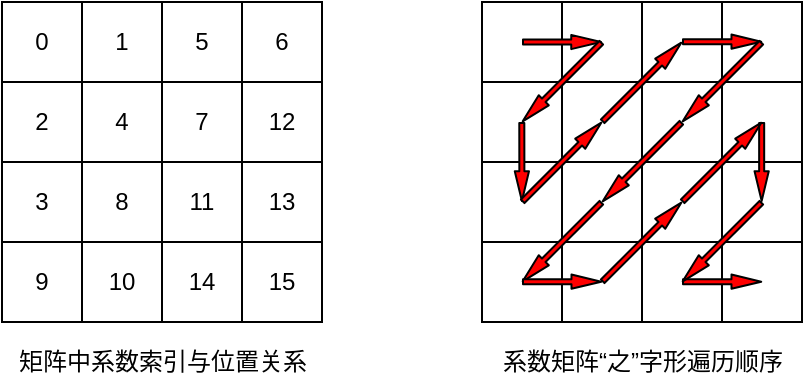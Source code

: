 <mxfile version="12.6.2" type="device"><diagram id="o1re-sGShgafP0WWAyhV" name="第 1 页"><mxGraphModel dx="474" dy="350" grid="1" gridSize="10" guides="1" tooltips="1" connect="1" arrows="1" fold="1" page="1" pageScale="1" pageWidth="827" pageHeight="1169" math="0" shadow="0"><root><mxCell id="0"/><mxCell id="1" parent="0"/><mxCell id="-pJEfwwxillE43JQ2SfB-37" value="0" style="rounded=0;whiteSpace=wrap;html=1;" vertex="1" parent="1"><mxGeometry x="40" y="80" width="40" height="40" as="geometry"/></mxCell><mxCell id="-pJEfwwxillE43JQ2SfB-38" value="1" style="rounded=0;whiteSpace=wrap;html=1;" vertex="1" parent="1"><mxGeometry x="80" y="80" width="40" height="40" as="geometry"/></mxCell><mxCell id="-pJEfwwxillE43JQ2SfB-39" value="5" style="rounded=0;whiteSpace=wrap;html=1;" vertex="1" parent="1"><mxGeometry x="120" y="80" width="40" height="40" as="geometry"/></mxCell><mxCell id="-pJEfwwxillE43JQ2SfB-40" value="6" style="rounded=0;whiteSpace=wrap;html=1;" vertex="1" parent="1"><mxGeometry x="160" y="80" width="40" height="40" as="geometry"/></mxCell><mxCell id="-pJEfwwxillE43JQ2SfB-42" value="2" style="rounded=0;whiteSpace=wrap;html=1;" vertex="1" parent="1"><mxGeometry x="40" y="120" width="40" height="40" as="geometry"/></mxCell><mxCell id="-pJEfwwxillE43JQ2SfB-44" value="7" style="rounded=0;whiteSpace=wrap;html=1;" vertex="1" parent="1"><mxGeometry x="120" y="120" width="40" height="40" as="geometry"/></mxCell><mxCell id="-pJEfwwxillE43JQ2SfB-45" value="12" style="rounded=0;whiteSpace=wrap;html=1;" vertex="1" parent="1"><mxGeometry x="160" y="120" width="40" height="40" as="geometry"/></mxCell><mxCell id="-pJEfwwxillE43JQ2SfB-46" value="3" style="rounded=0;whiteSpace=wrap;html=1;" vertex="1" parent="1"><mxGeometry x="40" y="160" width="40" height="40" as="geometry"/></mxCell><mxCell id="-pJEfwwxillE43JQ2SfB-47" value="8" style="rounded=0;whiteSpace=wrap;html=1;" vertex="1" parent="1"><mxGeometry x="80" y="160" width="40" height="40" as="geometry"/></mxCell><mxCell id="-pJEfwwxillE43JQ2SfB-48" value="11" style="rounded=0;whiteSpace=wrap;html=1;" vertex="1" parent="1"><mxGeometry x="120" y="160" width="40" height="40" as="geometry"/></mxCell><mxCell id="-pJEfwwxillE43JQ2SfB-49" value="13" style="rounded=0;whiteSpace=wrap;html=1;" vertex="1" parent="1"><mxGeometry x="160" y="160" width="40" height="40" as="geometry"/></mxCell><mxCell id="-pJEfwwxillE43JQ2SfB-50" value="9" style="rounded=0;whiteSpace=wrap;html=1;" vertex="1" parent="1"><mxGeometry x="40" y="200" width="40" height="40" as="geometry"/></mxCell><mxCell id="-pJEfwwxillE43JQ2SfB-51" value="10" style="rounded=0;whiteSpace=wrap;html=1;" vertex="1" parent="1"><mxGeometry x="80" y="200" width="40" height="40" as="geometry"/></mxCell><mxCell id="-pJEfwwxillE43JQ2SfB-52" value="14" style="rounded=0;whiteSpace=wrap;html=1;" vertex="1" parent="1"><mxGeometry x="120" y="200" width="40" height="40" as="geometry"/></mxCell><mxCell id="-pJEfwwxillE43JQ2SfB-53" value="15" style="rounded=0;whiteSpace=wrap;html=1;" vertex="1" parent="1"><mxGeometry x="160" y="200" width="40" height="40" as="geometry"/></mxCell><mxCell id="-pJEfwwxillE43JQ2SfB-64" value="" style="group" vertex="1" connectable="0" parent="1"><mxGeometry x="280" y="80" width="160" height="160" as="geometry"/></mxCell><mxCell id="-pJEfwwxillE43JQ2SfB-1" value="" style="rounded=0;whiteSpace=wrap;html=1;" vertex="1" parent="-pJEfwwxillE43JQ2SfB-64"><mxGeometry width="40" height="40" as="geometry"/></mxCell><mxCell id="-pJEfwwxillE43JQ2SfB-2" value="" style="rounded=0;whiteSpace=wrap;html=1;" vertex="1" parent="-pJEfwwxillE43JQ2SfB-64"><mxGeometry x="40" width="40" height="40" as="geometry"/></mxCell><mxCell id="-pJEfwwxillE43JQ2SfB-3" value="" style="rounded=0;whiteSpace=wrap;html=1;" vertex="1" parent="-pJEfwwxillE43JQ2SfB-64"><mxGeometry x="80" width="40" height="40" as="geometry"/></mxCell><mxCell id="-pJEfwwxillE43JQ2SfB-4" value="" style="rounded=0;whiteSpace=wrap;html=1;" vertex="1" parent="-pJEfwwxillE43JQ2SfB-64"><mxGeometry x="120" width="40" height="40" as="geometry"/></mxCell><mxCell id="-pJEfwwxillE43JQ2SfB-5" value="" style="rounded=0;whiteSpace=wrap;html=1;" vertex="1" parent="-pJEfwwxillE43JQ2SfB-64"><mxGeometry y="40" width="40" height="40" as="geometry"/></mxCell><mxCell id="-pJEfwwxillE43JQ2SfB-6" value="" style="rounded=0;whiteSpace=wrap;html=1;" vertex="1" parent="-pJEfwwxillE43JQ2SfB-64"><mxGeometry x="40" y="40" width="40" height="40" as="geometry"/></mxCell><mxCell id="-pJEfwwxillE43JQ2SfB-7" value="" style="rounded=0;whiteSpace=wrap;html=1;" vertex="1" parent="-pJEfwwxillE43JQ2SfB-64"><mxGeometry x="80" y="40" width="40" height="40" as="geometry"/></mxCell><mxCell id="-pJEfwwxillE43JQ2SfB-8" value="" style="rounded=0;whiteSpace=wrap;html=1;" vertex="1" parent="-pJEfwwxillE43JQ2SfB-64"><mxGeometry x="120" y="40" width="40" height="40" as="geometry"/></mxCell><mxCell id="-pJEfwwxillE43JQ2SfB-9" value="" style="rounded=0;whiteSpace=wrap;html=1;" vertex="1" parent="-pJEfwwxillE43JQ2SfB-64"><mxGeometry y="80" width="40" height="40" as="geometry"/></mxCell><mxCell id="-pJEfwwxillE43JQ2SfB-10" value="" style="rounded=0;whiteSpace=wrap;html=1;" vertex="1" parent="-pJEfwwxillE43JQ2SfB-64"><mxGeometry x="40" y="80" width="40" height="40" as="geometry"/></mxCell><mxCell id="-pJEfwwxillE43JQ2SfB-11" value="" style="rounded=0;whiteSpace=wrap;html=1;" vertex="1" parent="-pJEfwwxillE43JQ2SfB-64"><mxGeometry x="80" y="80" width="40" height="40" as="geometry"/></mxCell><mxCell id="-pJEfwwxillE43JQ2SfB-12" value="" style="rounded=0;whiteSpace=wrap;html=1;" vertex="1" parent="-pJEfwwxillE43JQ2SfB-64"><mxGeometry x="120" y="80" width="40" height="40" as="geometry"/></mxCell><mxCell id="-pJEfwwxillE43JQ2SfB-13" value="" style="rounded=0;whiteSpace=wrap;html=1;" vertex="1" parent="-pJEfwwxillE43JQ2SfB-64"><mxGeometry y="120" width="40" height="40" as="geometry"/></mxCell><mxCell id="-pJEfwwxillE43JQ2SfB-14" value="" style="rounded=0;whiteSpace=wrap;html=1;" vertex="1" parent="-pJEfwwxillE43JQ2SfB-64"><mxGeometry x="40" y="120" width="40" height="40" as="geometry"/></mxCell><mxCell id="-pJEfwwxillE43JQ2SfB-15" value="" style="rounded=0;whiteSpace=wrap;html=1;" vertex="1" parent="-pJEfwwxillE43JQ2SfB-64"><mxGeometry x="80" y="120" width="40" height="40" as="geometry"/></mxCell><mxCell id="-pJEfwwxillE43JQ2SfB-16" value="" style="rounded=0;whiteSpace=wrap;html=1;" vertex="1" parent="-pJEfwwxillE43JQ2SfB-64"><mxGeometry x="120" y="120" width="40" height="40" as="geometry"/></mxCell><mxCell id="-pJEfwwxillE43JQ2SfB-17" value="" style="shape=flexArrow;endArrow=classic;html=1;width=2.524;endSize=4.627;endWidth=3.588;fillColor=#FF0000;" edge="1" parent="-pJEfwwxillE43JQ2SfB-64"><mxGeometry width="50" height="50" relative="1" as="geometry"><mxPoint x="20" y="20" as="sourcePoint"/><mxPoint x="60" y="20" as="targetPoint"/></mxGeometry></mxCell><mxCell id="-pJEfwwxillE43JQ2SfB-18" value="" style="shape=flexArrow;endArrow=classic;html=1;width=2.524;endSize=4.627;endWidth=3.588;fillColor=#FF0000;entryX=0.499;entryY=0.5;entryDx=0;entryDy=0;entryPerimeter=0;" edge="1" parent="-pJEfwwxillE43JQ2SfB-64" target="-pJEfwwxillE43JQ2SfB-9"><mxGeometry width="50" height="50" relative="1" as="geometry"><mxPoint x="19.9" y="60" as="sourcePoint"/><mxPoint x="-20" y="50" as="targetPoint"/></mxGeometry></mxCell><mxCell id="-pJEfwwxillE43JQ2SfB-19" value="" style="shape=flexArrow;endArrow=classic;html=1;width=2.524;endSize=4.627;endWidth=3.588;fillColor=#FF0000;" edge="1" parent="-pJEfwwxillE43JQ2SfB-64"><mxGeometry width="50" height="50" relative="1" as="geometry"><mxPoint x="60" y="20" as="sourcePoint"/><mxPoint x="20" y="60" as="targetPoint"/></mxGeometry></mxCell><mxCell id="-pJEfwwxillE43JQ2SfB-25" value="" style="shape=flexArrow;endArrow=classic;html=1;width=2.524;endSize=4.627;endWidth=3.588;fillColor=#FF0000;entryX=0.5;entryY=0.5;entryDx=0;entryDy=0;entryPerimeter=0;" edge="1" parent="-pJEfwwxillE43JQ2SfB-64" target="-pJEfwwxillE43JQ2SfB-6"><mxGeometry width="50" height="50" relative="1" as="geometry"><mxPoint x="20" y="100" as="sourcePoint"/><mxPoint x="30" y="110" as="targetPoint"/></mxGeometry></mxCell><mxCell id="-pJEfwwxillE43JQ2SfB-28" value="" style="shape=flexArrow;endArrow=classic;html=1;width=2.524;endSize=4.627;endWidth=3.588;fillColor=#FF0000;entryX=0.5;entryY=0.5;entryDx=0;entryDy=0;entryPerimeter=0;" edge="1" parent="-pJEfwwxillE43JQ2SfB-64"><mxGeometry width="50" height="50" relative="1" as="geometry"><mxPoint x="139.83" y="60" as="sourcePoint"/><mxPoint x="139.83" y="100" as="targetPoint"/></mxGeometry></mxCell><mxCell id="-pJEfwwxillE43JQ2SfB-31" value="" style="shape=flexArrow;endArrow=classic;html=1;width=2.524;endSize=4.627;endWidth=3.588;fillColor=#FF0000;entryX=0.5;entryY=0.5;entryDx=0;entryDy=0;entryPerimeter=0;" edge="1" parent="-pJEfwwxillE43JQ2SfB-64"><mxGeometry width="50" height="50" relative="1" as="geometry"><mxPoint x="100.0" y="60" as="sourcePoint"/><mxPoint x="60" y="100" as="targetPoint"/></mxGeometry></mxCell><mxCell id="-pJEfwwxillE43JQ2SfB-32" value="" style="shape=flexArrow;endArrow=classic;html=1;width=2.524;endSize=4.627;endWidth=3.588;fillColor=#FF0000;entryX=0.5;entryY=0.5;entryDx=0;entryDy=0;entryPerimeter=0;" edge="1" parent="-pJEfwwxillE43JQ2SfB-64"><mxGeometry width="50" height="50" relative="1" as="geometry"><mxPoint x="60" y="100" as="sourcePoint"/><mxPoint x="20" y="140" as="targetPoint"/></mxGeometry></mxCell><mxCell id="-pJEfwwxillE43JQ2SfB-33" value="" style="shape=flexArrow;endArrow=classic;html=1;width=2.524;endSize=4.627;endWidth=3.588;fillColor=#FF0000;entryX=0.503;entryY=0.5;entryDx=0;entryDy=0;entryPerimeter=0;" edge="1" parent="-pJEfwwxillE43JQ2SfB-64"><mxGeometry width="50" height="50" relative="1" as="geometry"><mxPoint x="20" y="139.83" as="sourcePoint"/><mxPoint x="60.12" y="139.83" as="targetPoint"/></mxGeometry></mxCell><mxCell id="-pJEfwwxillE43JQ2SfB-34" value="" style="shape=flexArrow;endArrow=classic;html=1;width=2.524;endSize=4.627;endWidth=3.588;fillColor=#FF0000;entryX=0.5;entryY=0.5;entryDx=0;entryDy=0;entryPerimeter=0;" edge="1" parent="-pJEfwwxillE43JQ2SfB-64"><mxGeometry width="50" height="50" relative="1" as="geometry"><mxPoint x="60" y="140" as="sourcePoint"/><mxPoint x="100.0" y="100" as="targetPoint"/></mxGeometry></mxCell><mxCell id="-pJEfwwxillE43JQ2SfB-56" value="" style="shape=flexArrow;endArrow=classic;html=1;width=2.524;endSize=4.627;endWidth=3.588;fillColor=#FF0000;entryX=0.5;entryY=0.5;entryDx=0;entryDy=0;entryPerimeter=0;" edge="1" parent="-pJEfwwxillE43JQ2SfB-64"><mxGeometry width="50" height="50" relative="1" as="geometry"><mxPoint x="60" y="60" as="sourcePoint"/><mxPoint x="100" y="20" as="targetPoint"/></mxGeometry></mxCell><mxCell id="-pJEfwwxillE43JQ2SfB-57" value="" style="shape=flexArrow;endArrow=classic;html=1;width=2.524;endSize=4.627;endWidth=3.588;fillColor=#FF0000;entryX=0.503;entryY=0.5;entryDx=0;entryDy=0;entryPerimeter=0;" edge="1" parent="-pJEfwwxillE43JQ2SfB-64"><mxGeometry width="50" height="50" relative="1" as="geometry"><mxPoint x="100" y="19.83" as="sourcePoint"/><mxPoint x="140.12" y="19.83" as="targetPoint"/></mxGeometry></mxCell><mxCell id="-pJEfwwxillE43JQ2SfB-58" value="" style="shape=flexArrow;endArrow=classic;html=1;width=2.524;endSize=4.627;endWidth=3.588;fillColor=#FF0000;" edge="1" parent="-pJEfwwxillE43JQ2SfB-64"><mxGeometry width="50" height="50" relative="1" as="geometry"><mxPoint x="140" y="20" as="sourcePoint"/><mxPoint x="100" y="60" as="targetPoint"/></mxGeometry></mxCell><mxCell id="-pJEfwwxillE43JQ2SfB-59" value="" style="shape=flexArrow;endArrow=classic;html=1;width=2.524;endSize=4.627;endWidth=3.588;fillColor=#FF0000;entryX=0.5;entryY=0.5;entryDx=0;entryDy=0;entryPerimeter=0;" edge="1" parent="-pJEfwwxillE43JQ2SfB-64"><mxGeometry width="50" height="50" relative="1" as="geometry"><mxPoint x="100" y="100" as="sourcePoint"/><mxPoint x="140" y="60" as="targetPoint"/></mxGeometry></mxCell><mxCell id="-pJEfwwxillE43JQ2SfB-62" value="" style="shape=flexArrow;endArrow=classic;html=1;width=2.524;endSize=4.627;endWidth=3.588;fillColor=#FF0000;entryX=0.503;entryY=0.5;entryDx=0;entryDy=0;entryPerimeter=0;" edge="1" parent="-pJEfwwxillE43JQ2SfB-64"><mxGeometry width="50" height="50" relative="1" as="geometry"><mxPoint x="100" y="139.83" as="sourcePoint"/><mxPoint x="140.12" y="139.83" as="targetPoint"/></mxGeometry></mxCell><mxCell id="-pJEfwwxillE43JQ2SfB-63" value="" style="shape=flexArrow;endArrow=classic;html=1;width=2.524;endSize=4.627;endWidth=3.588;fillColor=#FF0000;" edge="1" parent="-pJEfwwxillE43JQ2SfB-64"><mxGeometry width="50" height="50" relative="1" as="geometry"><mxPoint x="140" y="100" as="sourcePoint"/><mxPoint x="100" y="140" as="targetPoint"/></mxGeometry></mxCell><mxCell id="-pJEfwwxillE43JQ2SfB-69" value="4" style="rounded=0;whiteSpace=wrap;html=1;" vertex="1" parent="1"><mxGeometry x="80" y="120" width="40" height="40" as="geometry"/></mxCell><mxCell id="-pJEfwwxillE43JQ2SfB-70" value="矩阵中系数索引与位置关系" style="text;html=1;align=center;verticalAlign=middle;resizable=0;points=[];autosize=1;" vertex="1" parent="1"><mxGeometry x="40" y="250" width="160" height="20" as="geometry"/></mxCell><mxCell id="-pJEfwwxillE43JQ2SfB-71" value="系数矩阵“之”字形遍历顺序" style="text;html=1;align=center;verticalAlign=middle;resizable=0;points=[];autosize=1;" vertex="1" parent="1"><mxGeometry x="280" y="250" width="160" height="20" as="geometry"/></mxCell></root></mxGraphModel></diagram></mxfile>